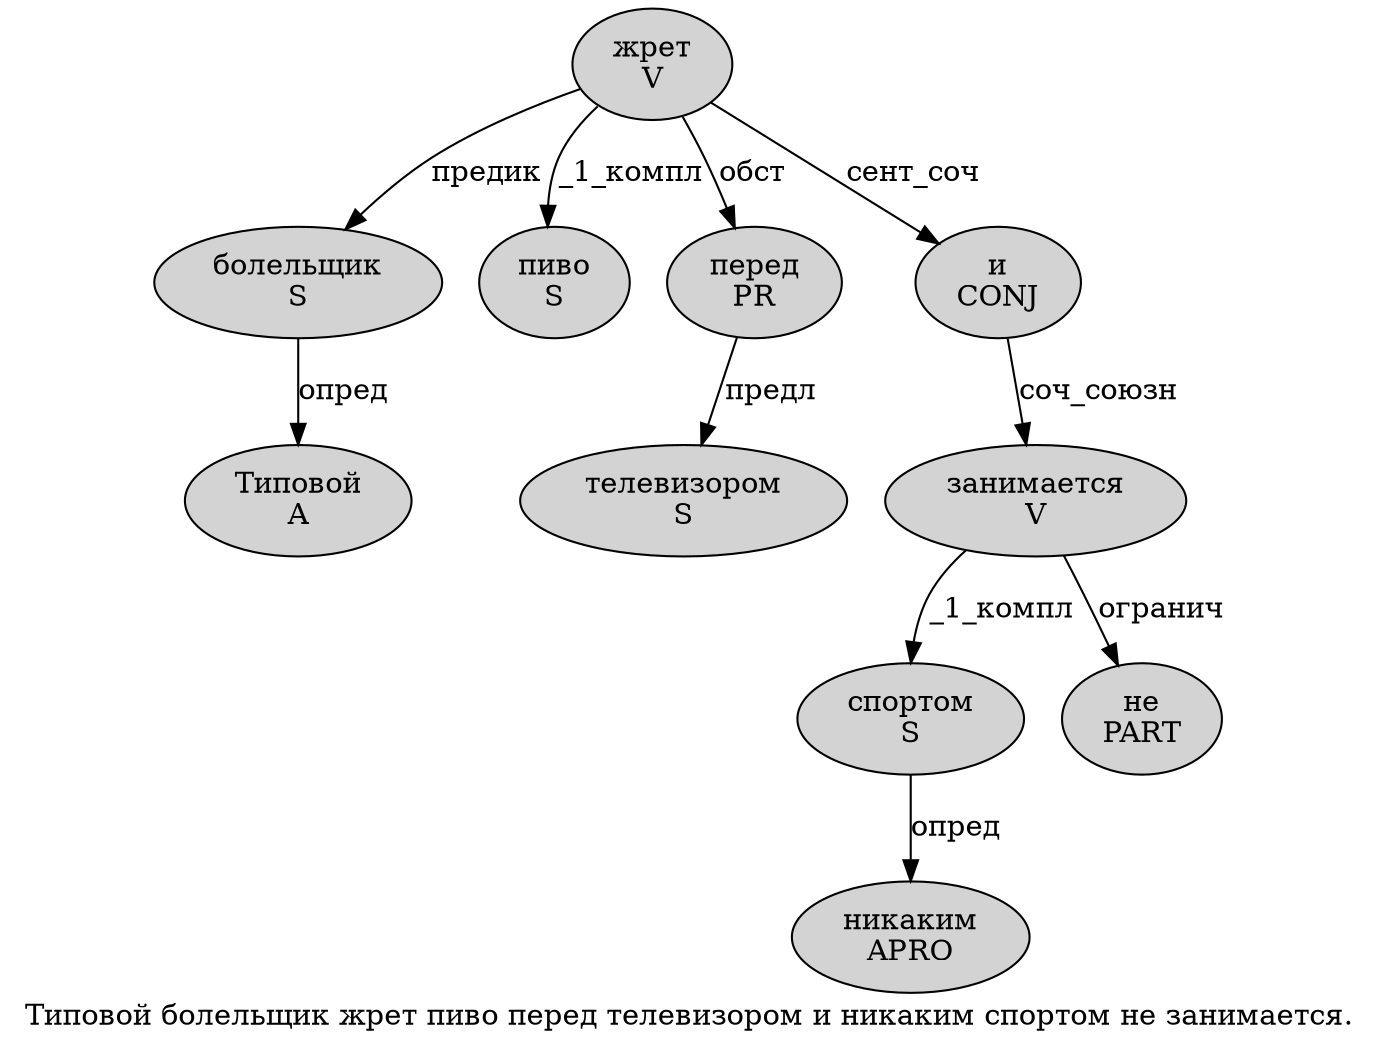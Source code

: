 digraph SENTENCE_3745 {
	graph [label="Типовой болельщик жрет пиво перед телевизором и никаким спортом не занимается."]
	node [style=filled]
		0 [label="Типовой
A" color="" fillcolor=lightgray penwidth=1 shape=ellipse]
		1 [label="болельщик
S" color="" fillcolor=lightgray penwidth=1 shape=ellipse]
		2 [label="жрет
V" color="" fillcolor=lightgray penwidth=1 shape=ellipse]
		3 [label="пиво
S" color="" fillcolor=lightgray penwidth=1 shape=ellipse]
		4 [label="перед
PR" color="" fillcolor=lightgray penwidth=1 shape=ellipse]
		5 [label="телевизором
S" color="" fillcolor=lightgray penwidth=1 shape=ellipse]
		6 [label="и
CONJ" color="" fillcolor=lightgray penwidth=1 shape=ellipse]
		7 [label="никаким
APRO" color="" fillcolor=lightgray penwidth=1 shape=ellipse]
		8 [label="спортом
S" color="" fillcolor=lightgray penwidth=1 shape=ellipse]
		9 [label="не
PART" color="" fillcolor=lightgray penwidth=1 shape=ellipse]
		10 [label="занимается
V" color="" fillcolor=lightgray penwidth=1 shape=ellipse]
			2 -> 1 [label="предик"]
			2 -> 3 [label="_1_компл"]
			2 -> 4 [label="обст"]
			2 -> 6 [label="сент_соч"]
			10 -> 8 [label="_1_компл"]
			10 -> 9 [label="огранич"]
			8 -> 7 [label="опред"]
			1 -> 0 [label="опред"]
			4 -> 5 [label="предл"]
			6 -> 10 [label="соч_союзн"]
}